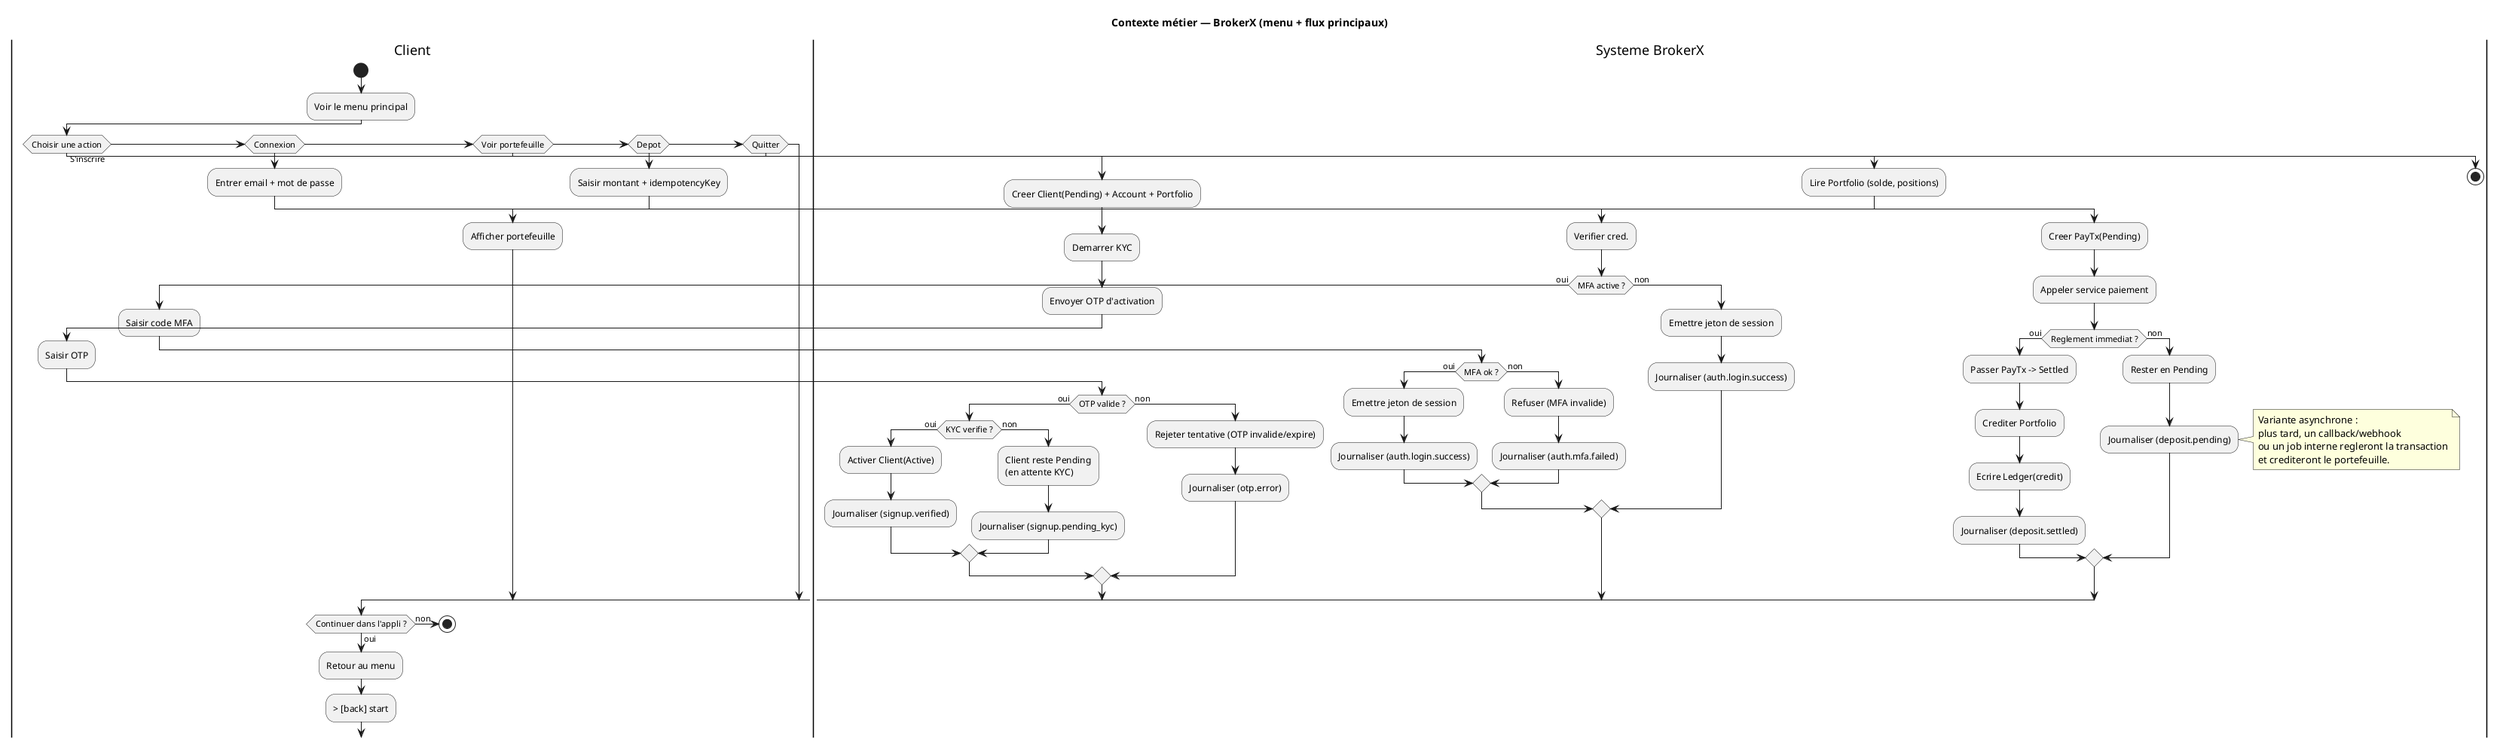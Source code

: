 @startuml
title Contexte métier — BrokerX (menu + flux principaux)

' Astuce compat: pas de strictuml, pas d'énum, ASCII only

|Client|
start
:Voir le menu principal;

|Client|
if (Choisir une action) then (S'inscrire)
  |Systeme BrokerX|
  :Creer Client(Pending) + Account + Portfolio;
  :Demarrer KYC;
  :Envoyer OTP d'activation;
  |Client|
  :Saisir OTP;
  |Systeme BrokerX|
  if (OTP valide ?) then (oui)
    if (KYC verifie ?) then (oui)
      :Activer Client(Active);
      :Journaliser (signup.verified);
    else (non)
      :Client reste Pending\n(en attente KYC);
      :Journaliser (signup.pending_kyc);
    endif
  else (non)
    :Rejeter tentative (OTP invalide/expire);
    :Journaliser (otp.error);
  endif
elseif (Connexion)
  |Client|
  :Entrer email + mot de passe;
  |Systeme BrokerX|
  :Verifier cred.;
  if (MFA active ?) then (oui)
    |Client|
    :Saisir code MFA;
    |Systeme BrokerX|
    if (MFA ok ?) then (oui)
      :Emettre jeton de session;
      :Journaliser (auth.login.success);
    else (non)
      :Refuser (MFA invalide);
      :Journaliser (auth.mfa.failed);
    endif
  else (non)
    :Emettre jeton de session;
    :Journaliser (auth.login.success);
  endif
elseif (Voir portefeuille)
  |Systeme BrokerX|
  :Lire Portfolio (solde, positions);
  |Client|
  :Afficher portefeuille;
elseif (Depot)
  |Client|
  :Saisir montant + idempotencyKey;
  |Systeme BrokerX|
  :Creer PayTx(Pending);
  :Appeler service paiement;
  if (Reglement immediat ?) then (oui)
    :Passer PayTx -> Settled;
    :Crediter Portfolio;
    :Ecrire Ledger(credit);
    :Journaliser (deposit.settled);
  else (non)
    :Rester en Pending;
    :Journaliser (deposit.pending);
    note right
      Variante asynchrone :
      plus tard, un callback/webhook
      ou un job interne regleront la transaction
      et crediteront le portefeuille.
    end note
  endif
elseif (Quitter)
  stop
endif

|Client|
if (Continuer dans l'appli ?) then (oui)
  :Retour au menu;
  -> [back] start
else (non)
  stop
endif
@enduml
